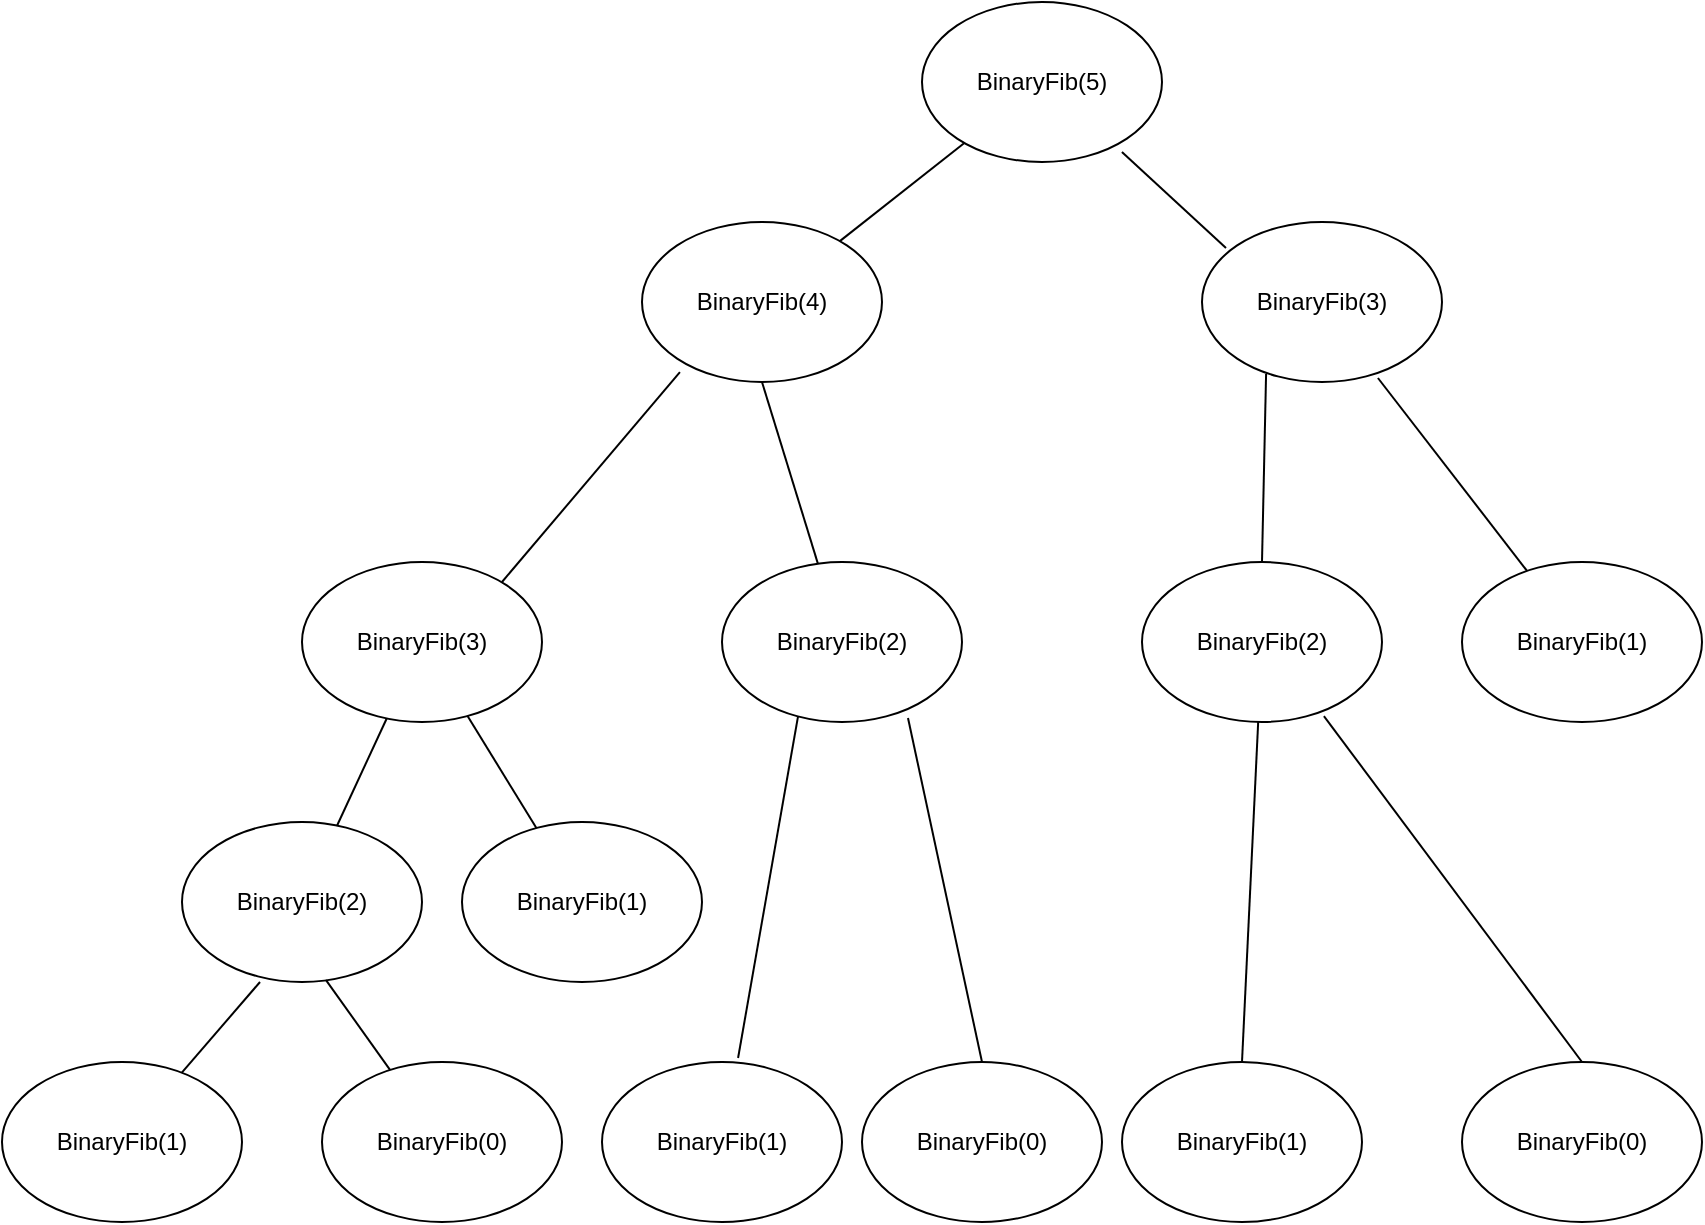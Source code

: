 <mxfile version="20.5.3" type="device"><diagram id="dfPH0pS38GOP-DW98-pF" name="Page-1"><mxGraphModel dx="2272" dy="754" grid="1" gridSize="10" guides="1" tooltips="1" connect="1" arrows="1" fold="1" page="1" pageScale="1" pageWidth="850" pageHeight="1100" math="0" shadow="0"><root><mxCell id="0"/><mxCell id="1" parent="0"/><mxCell id="KOWL5UwbA93WG2eV1e8M-2" value="BinaryFib(5)" style="ellipse;whiteSpace=wrap;html=1;" vertex="1" parent="1"><mxGeometry x="380" y="70" width="120" height="80" as="geometry"/></mxCell><mxCell id="KOWL5UwbA93WG2eV1e8M-5" value="BinaryFib(4)" style="ellipse;whiteSpace=wrap;html=1;" vertex="1" parent="1"><mxGeometry x="240" y="180" width="120" height="80" as="geometry"/></mxCell><mxCell id="KOWL5UwbA93WG2eV1e8M-6" value="BinaryFib(3)" style="ellipse;whiteSpace=wrap;html=1;" vertex="1" parent="1"><mxGeometry x="520" y="180" width="120" height="80" as="geometry"/></mxCell><mxCell id="KOWL5UwbA93WG2eV1e8M-7" value="BinaryFib(3)" style="ellipse;whiteSpace=wrap;html=1;" vertex="1" parent="1"><mxGeometry x="70" y="350" width="120" height="80" as="geometry"/></mxCell><mxCell id="KOWL5UwbA93WG2eV1e8M-8" value="BinaryFib(2)" style="ellipse;whiteSpace=wrap;html=1;" vertex="1" parent="1"><mxGeometry x="280" y="350" width="120" height="80" as="geometry"/></mxCell><mxCell id="KOWL5UwbA93WG2eV1e8M-9" value="BinaryFib(2)" style="ellipse;whiteSpace=wrap;html=1;" vertex="1" parent="1"><mxGeometry x="490" y="350" width="120" height="80" as="geometry"/></mxCell><mxCell id="KOWL5UwbA93WG2eV1e8M-10" value="BinaryFib(1)" style="ellipse;whiteSpace=wrap;html=1;" vertex="1" parent="1"><mxGeometry x="650" y="350" width="120" height="80" as="geometry"/></mxCell><mxCell id="KOWL5UwbA93WG2eV1e8M-11" value="BinaryFib(1)" style="ellipse;whiteSpace=wrap;html=1;" vertex="1" parent="1"><mxGeometry x="150" y="480" width="120" height="80" as="geometry"/></mxCell><mxCell id="KOWL5UwbA93WG2eV1e8M-12" value="BinaryFib(2)" style="ellipse;whiteSpace=wrap;html=1;" vertex="1" parent="1"><mxGeometry x="10" y="480" width="120" height="80" as="geometry"/></mxCell><mxCell id="KOWL5UwbA93WG2eV1e8M-13" value="BinaryFib(1)" style="ellipse;whiteSpace=wrap;html=1;" vertex="1" parent="1"><mxGeometry x="220" y="600" width="120" height="80" as="geometry"/></mxCell><mxCell id="KOWL5UwbA93WG2eV1e8M-14" value="BinaryFib(0)" style="ellipse;whiteSpace=wrap;html=1;" vertex="1" parent="1"><mxGeometry x="350" y="600" width="120" height="80" as="geometry"/></mxCell><mxCell id="KOWL5UwbA93WG2eV1e8M-15" value="BinaryFib(1)" style="ellipse;whiteSpace=wrap;html=1;" vertex="1" parent="1"><mxGeometry x="480" y="600" width="120" height="80" as="geometry"/></mxCell><mxCell id="KOWL5UwbA93WG2eV1e8M-16" value="BinaryFib(1)" style="ellipse;whiteSpace=wrap;html=1;" vertex="1" parent="1"><mxGeometry x="-80" y="600" width="120" height="80" as="geometry"/></mxCell><mxCell id="KOWL5UwbA93WG2eV1e8M-17" value="BinaryFib(0)" style="ellipse;whiteSpace=wrap;html=1;" vertex="1" parent="1"><mxGeometry x="80" y="600" width="120" height="80" as="geometry"/></mxCell><mxCell id="KOWL5UwbA93WG2eV1e8M-18" value="BinaryFib(0)" style="ellipse;whiteSpace=wrap;html=1;" vertex="1" parent="1"><mxGeometry x="650" y="600" width="120" height="80" as="geometry"/></mxCell><mxCell id="KOWL5UwbA93WG2eV1e8M-19" value="" style="endArrow=none;html=1;rounded=0;" edge="1" parent="1" source="KOWL5UwbA93WG2eV1e8M-5" target="KOWL5UwbA93WG2eV1e8M-2"><mxGeometry width="50" height="50" relative="1" as="geometry"><mxPoint x="350" y="190" as="sourcePoint"/><mxPoint x="400" y="140" as="targetPoint"/></mxGeometry></mxCell><mxCell id="KOWL5UwbA93WG2eV1e8M-20" value="" style="endArrow=none;html=1;rounded=0;entryX=0.833;entryY=0.938;entryDx=0;entryDy=0;entryPerimeter=0;exitX=0.1;exitY=0.163;exitDx=0;exitDy=0;exitPerimeter=0;" edge="1" parent="1" source="KOWL5UwbA93WG2eV1e8M-6" target="KOWL5UwbA93WG2eV1e8M-2"><mxGeometry width="50" height="50" relative="1" as="geometry"><mxPoint x="447.74" y="229.057" as="sourcePoint"/><mxPoint x="510.001" y="180.0" as="targetPoint"/></mxGeometry></mxCell><mxCell id="KOWL5UwbA93WG2eV1e8M-21" value="" style="endArrow=none;html=1;rounded=0;entryX=0.158;entryY=0.938;entryDx=0;entryDy=0;entryPerimeter=0;" edge="1" parent="1" target="KOWL5UwbA93WG2eV1e8M-5"><mxGeometry width="50" height="50" relative="1" as="geometry"><mxPoint x="170" y="360" as="sourcePoint"/><mxPoint x="425.261" y="210.94" as="targetPoint"/></mxGeometry></mxCell><mxCell id="KOWL5UwbA93WG2eV1e8M-22" value="" style="endArrow=none;html=1;rounded=0;entryX=0.5;entryY=1;entryDx=0;entryDy=0;" edge="1" parent="1" source="KOWL5UwbA93WG2eV1e8M-8" target="KOWL5UwbA93WG2eV1e8M-5"><mxGeometry width="50" height="50" relative="1" as="geometry"><mxPoint x="210" y="384.96" as="sourcePoint"/><mxPoint x="298.96" y="280.0" as="targetPoint"/></mxGeometry></mxCell><mxCell id="KOWL5UwbA93WG2eV1e8M-23" value="" style="endArrow=none;html=1;rounded=0;entryX=0.267;entryY=0.95;entryDx=0;entryDy=0;entryPerimeter=0;exitX=0.5;exitY=0;exitDx=0;exitDy=0;" edge="1" parent="1" source="KOWL5UwbA93WG2eV1e8M-9" target="KOWL5UwbA93WG2eV1e8M-6"><mxGeometry width="50" height="50" relative="1" as="geometry"><mxPoint x="500.003" y="340.816" as="sourcePoint"/><mxPoint x="472.06" y="250" as="targetPoint"/></mxGeometry></mxCell><mxCell id="KOWL5UwbA93WG2eV1e8M-24" value="" style="endArrow=none;html=1;rounded=0;entryX=0.733;entryY=0.975;entryDx=0;entryDy=0;entryPerimeter=0;" edge="1" parent="1" source="KOWL5UwbA93WG2eV1e8M-10" target="KOWL5UwbA93WG2eV1e8M-6"><mxGeometry width="50" height="50" relative="1" as="geometry"><mxPoint x="540" y="360" as="sourcePoint"/><mxPoint x="562.04" y="266" as="targetPoint"/></mxGeometry></mxCell><mxCell id="KOWL5UwbA93WG2eV1e8M-25" value="" style="endArrow=none;html=1;rounded=0;entryX=0.317;entryY=0.963;entryDx=0;entryDy=0;entryPerimeter=0;exitX=0.567;exitY=-0.025;exitDx=0;exitDy=0;exitPerimeter=0;" edge="1" parent="1" source="KOWL5UwbA93WG2eV1e8M-13" target="KOWL5UwbA93WG2eV1e8M-8"><mxGeometry width="50" height="50" relative="1" as="geometry"><mxPoint x="353.973" y="595.816" as="sourcePoint"/><mxPoint x="326.03" y="505" as="targetPoint"/></mxGeometry></mxCell><mxCell id="KOWL5UwbA93WG2eV1e8M-26" value="" style="endArrow=none;html=1;rounded=0;entryX=0.775;entryY=0.975;entryDx=0;entryDy=0;entryPerimeter=0;exitX=0.5;exitY=0;exitDx=0;exitDy=0;" edge="1" parent="1" source="KOWL5UwbA93WG2eV1e8M-14" target="KOWL5UwbA93WG2eV1e8M-8"><mxGeometry width="50" height="50" relative="1" as="geometry"><mxPoint x="360.0" y="630.96" as="sourcePoint"/><mxPoint x="390.0" y="460.0" as="targetPoint"/></mxGeometry></mxCell><mxCell id="KOWL5UwbA93WG2eV1e8M-28" value="" style="endArrow=none;html=1;rounded=0;" edge="1" parent="1" source="KOWL5UwbA93WG2eV1e8M-12" target="KOWL5UwbA93WG2eV1e8M-7"><mxGeometry width="50" height="50" relative="1" as="geometry"><mxPoint x="220.0" y="600.96" as="sourcePoint"/><mxPoint x="250.0" y="430.0" as="targetPoint"/></mxGeometry></mxCell><mxCell id="KOWL5UwbA93WG2eV1e8M-29" value="" style="endArrow=none;html=1;rounded=0;" edge="1" parent="1" source="KOWL5UwbA93WG2eV1e8M-11" target="KOWL5UwbA93WG2eV1e8M-7"><mxGeometry width="50" height="50" relative="1" as="geometry"><mxPoint x="125.295" y="503.539" as="sourcePoint"/><mxPoint x="150.005" y="450.001" as="targetPoint"/></mxGeometry></mxCell><mxCell id="KOWL5UwbA93WG2eV1e8M-31" value="" style="endArrow=none;html=1;rounded=0;entryX=0.325;entryY=1;entryDx=0;entryDy=0;entryPerimeter=0;" edge="1" parent="1" source="KOWL5UwbA93WG2eV1e8M-16" target="KOWL5UwbA93WG2eV1e8M-12"><mxGeometry width="50" height="50" relative="1" as="geometry"><mxPoint x="39.995" y="643.539" as="sourcePoint"/><mxPoint x="64.705" y="590.001" as="targetPoint"/></mxGeometry></mxCell><mxCell id="KOWL5UwbA93WG2eV1e8M-32" value="" style="endArrow=none;html=1;rounded=0;entryX=0.6;entryY=0.988;entryDx=0;entryDy=0;entryPerimeter=0;" edge="1" parent="1" source="KOWL5UwbA93WG2eV1e8M-17" target="KOWL5UwbA93WG2eV1e8M-12"><mxGeometry width="50" height="50" relative="1" as="geometry"><mxPoint x="30.908" y="625.324" as="sourcePoint"/><mxPoint x="70" y="580" as="targetPoint"/></mxGeometry></mxCell><mxCell id="KOWL5UwbA93WG2eV1e8M-33" value="" style="endArrow=none;html=1;rounded=0;exitX=0.5;exitY=0;exitDx=0;exitDy=0;" edge="1" parent="1" source="KOWL5UwbA93WG2eV1e8M-15" target="KOWL5UwbA93WG2eV1e8M-9"><mxGeometry width="50" height="50" relative="1" as="geometry"><mxPoint x="587" y="600" as="sourcePoint"/><mxPoint x="550" y="428" as="targetPoint"/></mxGeometry></mxCell><mxCell id="KOWL5UwbA93WG2eV1e8M-34" value="" style="endArrow=none;html=1;rounded=0;exitX=0.5;exitY=0;exitDx=0;exitDy=0;entryX=0.758;entryY=0.963;entryDx=0;entryDy=0;entryPerimeter=0;" edge="1" parent="1" source="KOWL5UwbA93WG2eV1e8M-18" target="KOWL5UwbA93WG2eV1e8M-9"><mxGeometry width="50" height="50" relative="1" as="geometry"><mxPoint x="600" y="605.01" as="sourcePoint"/><mxPoint x="608.096" y="434.99" as="targetPoint"/></mxGeometry></mxCell></root></mxGraphModel></diagram></mxfile>